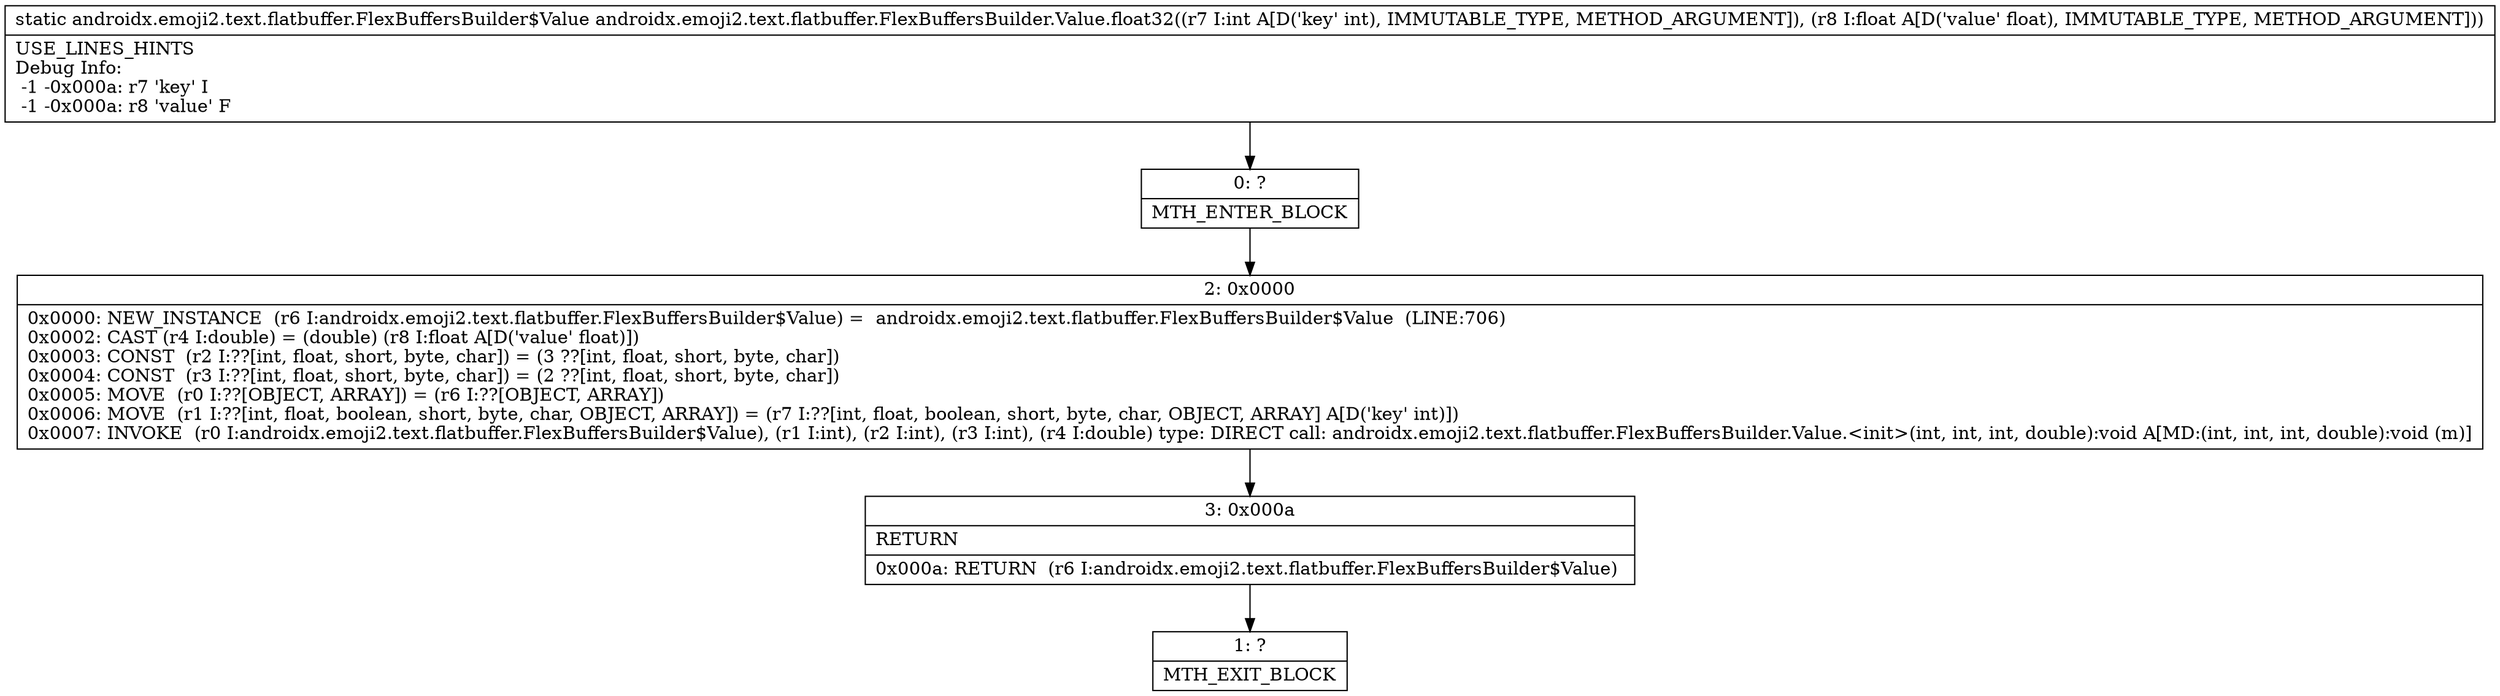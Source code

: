 digraph "CFG forandroidx.emoji2.text.flatbuffer.FlexBuffersBuilder.Value.float32(IF)Landroidx\/emoji2\/text\/flatbuffer\/FlexBuffersBuilder$Value;" {
Node_0 [shape=record,label="{0\:\ ?|MTH_ENTER_BLOCK\l}"];
Node_2 [shape=record,label="{2\:\ 0x0000|0x0000: NEW_INSTANCE  (r6 I:androidx.emoji2.text.flatbuffer.FlexBuffersBuilder$Value) =  androidx.emoji2.text.flatbuffer.FlexBuffersBuilder$Value  (LINE:706)\l0x0002: CAST (r4 I:double) = (double) (r8 I:float A[D('value' float)]) \l0x0003: CONST  (r2 I:??[int, float, short, byte, char]) = (3 ??[int, float, short, byte, char]) \l0x0004: CONST  (r3 I:??[int, float, short, byte, char]) = (2 ??[int, float, short, byte, char]) \l0x0005: MOVE  (r0 I:??[OBJECT, ARRAY]) = (r6 I:??[OBJECT, ARRAY]) \l0x0006: MOVE  (r1 I:??[int, float, boolean, short, byte, char, OBJECT, ARRAY]) = (r7 I:??[int, float, boolean, short, byte, char, OBJECT, ARRAY] A[D('key' int)]) \l0x0007: INVOKE  (r0 I:androidx.emoji2.text.flatbuffer.FlexBuffersBuilder$Value), (r1 I:int), (r2 I:int), (r3 I:int), (r4 I:double) type: DIRECT call: androidx.emoji2.text.flatbuffer.FlexBuffersBuilder.Value.\<init\>(int, int, int, double):void A[MD:(int, int, int, double):void (m)]\l}"];
Node_3 [shape=record,label="{3\:\ 0x000a|RETURN\l|0x000a: RETURN  (r6 I:androidx.emoji2.text.flatbuffer.FlexBuffersBuilder$Value) \l}"];
Node_1 [shape=record,label="{1\:\ ?|MTH_EXIT_BLOCK\l}"];
MethodNode[shape=record,label="{static androidx.emoji2.text.flatbuffer.FlexBuffersBuilder$Value androidx.emoji2.text.flatbuffer.FlexBuffersBuilder.Value.float32((r7 I:int A[D('key' int), IMMUTABLE_TYPE, METHOD_ARGUMENT]), (r8 I:float A[D('value' float), IMMUTABLE_TYPE, METHOD_ARGUMENT]))  | USE_LINES_HINTS\lDebug Info:\l  \-1 \-0x000a: r7 'key' I\l  \-1 \-0x000a: r8 'value' F\l}"];
MethodNode -> Node_0;Node_0 -> Node_2;
Node_2 -> Node_3;
Node_3 -> Node_1;
}

